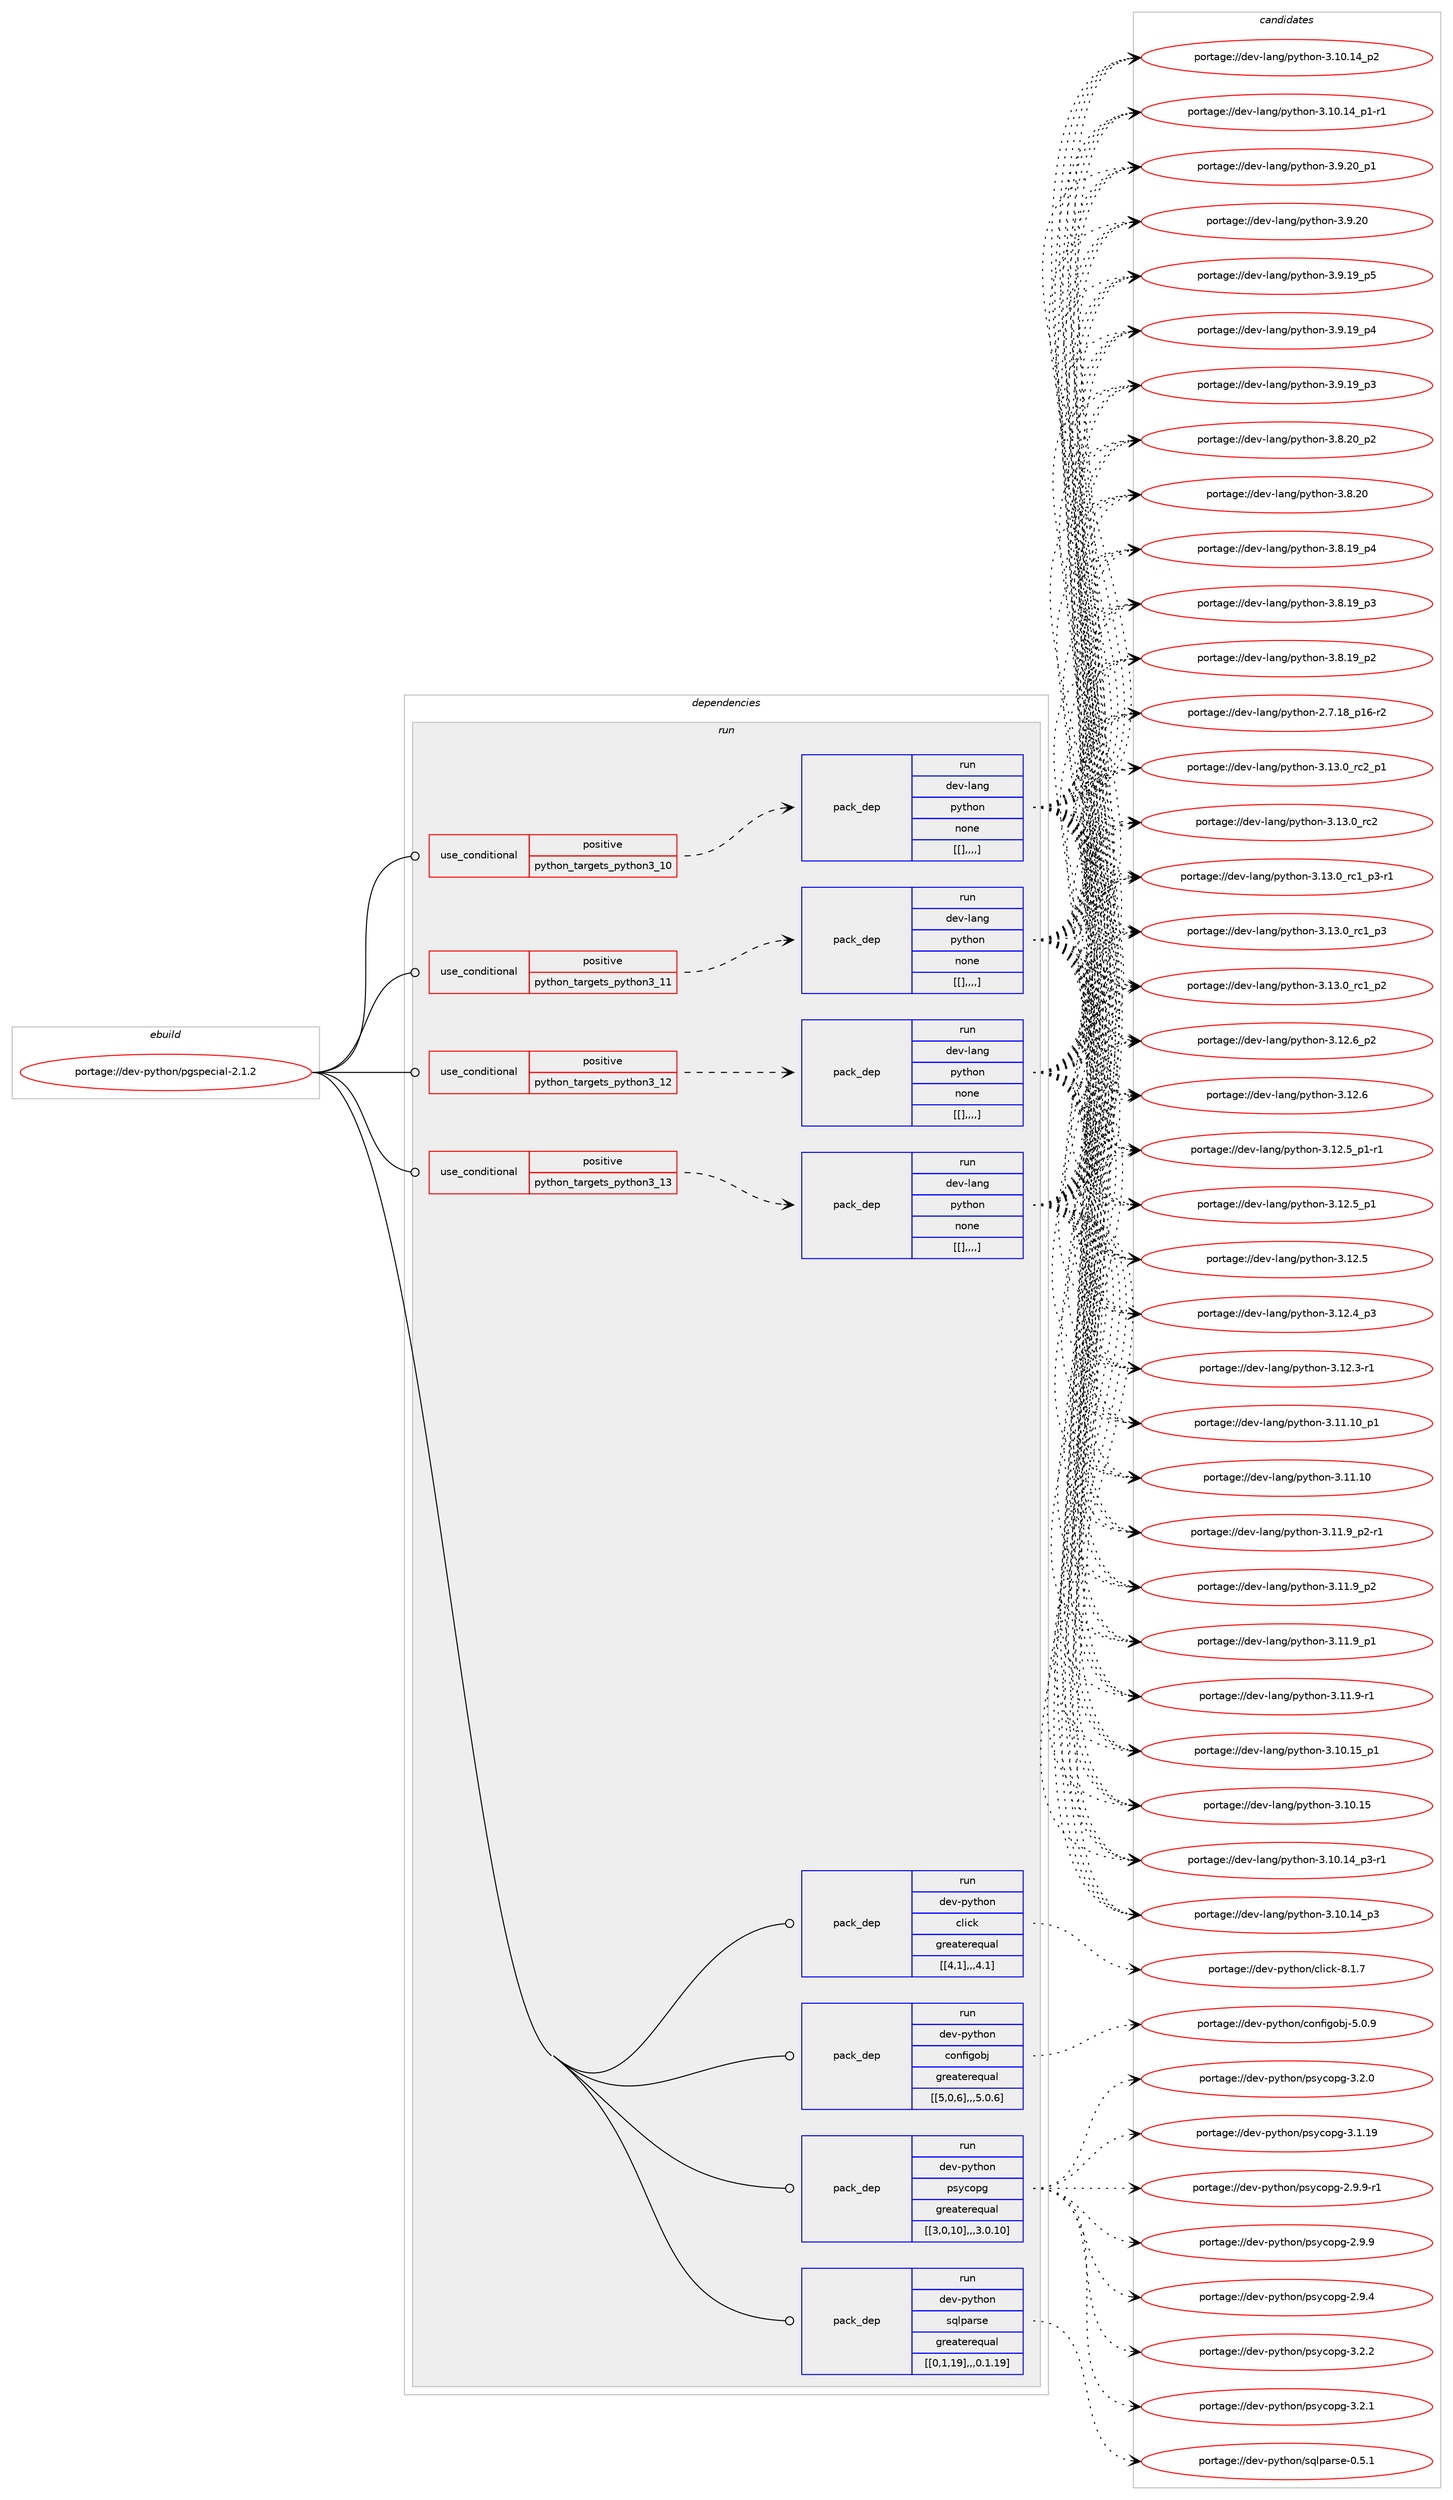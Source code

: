 digraph prolog {

# *************
# Graph options
# *************

newrank=true;
concentrate=true;
compound=true;
graph [rankdir=LR,fontname=Helvetica,fontsize=10,ranksep=1.5];#, ranksep=2.5, nodesep=0.2];
edge  [arrowhead=vee];
node  [fontname=Helvetica,fontsize=10];

# **********
# The ebuild
# **********

subgraph cluster_leftcol {
color=gray;
label=<<i>ebuild</i>>;
id [label="portage://dev-python/pgspecial-2.1.2", color=red, width=4, href="../dev-python/pgspecial-2.1.2.svg"];
}

# ****************
# The dependencies
# ****************

subgraph cluster_midcol {
color=gray;
label=<<i>dependencies</i>>;
subgraph cluster_compile {
fillcolor="#eeeeee";
style=filled;
label=<<i>compile</i>>;
}
subgraph cluster_compileandrun {
fillcolor="#eeeeee";
style=filled;
label=<<i>compile and run</i>>;
}
subgraph cluster_run {
fillcolor="#eeeeee";
style=filled;
label=<<i>run</i>>;
subgraph cond37166 {
dependency156225 [label=<<TABLE BORDER="0" CELLBORDER="1" CELLSPACING="0" CELLPADDING="4"><TR><TD ROWSPAN="3" CELLPADDING="10">use_conditional</TD></TR><TR><TD>positive</TD></TR><TR><TD>python_targets_python3_10</TD></TR></TABLE>>, shape=none, color=red];
subgraph pack117842 {
dependency156226 [label=<<TABLE BORDER="0" CELLBORDER="1" CELLSPACING="0" CELLPADDING="4" WIDTH="220"><TR><TD ROWSPAN="6" CELLPADDING="30">pack_dep</TD></TR><TR><TD WIDTH="110">run</TD></TR><TR><TD>dev-lang</TD></TR><TR><TD>python</TD></TR><TR><TD>none</TD></TR><TR><TD>[[],,,,]</TD></TR></TABLE>>, shape=none, color=blue];
}
dependency156225:e -> dependency156226:w [weight=20,style="dashed",arrowhead="vee"];
}
id:e -> dependency156225:w [weight=20,style="solid",arrowhead="odot"];
subgraph cond37167 {
dependency156227 [label=<<TABLE BORDER="0" CELLBORDER="1" CELLSPACING="0" CELLPADDING="4"><TR><TD ROWSPAN="3" CELLPADDING="10">use_conditional</TD></TR><TR><TD>positive</TD></TR><TR><TD>python_targets_python3_11</TD></TR></TABLE>>, shape=none, color=red];
subgraph pack117843 {
dependency156228 [label=<<TABLE BORDER="0" CELLBORDER="1" CELLSPACING="0" CELLPADDING="4" WIDTH="220"><TR><TD ROWSPAN="6" CELLPADDING="30">pack_dep</TD></TR><TR><TD WIDTH="110">run</TD></TR><TR><TD>dev-lang</TD></TR><TR><TD>python</TD></TR><TR><TD>none</TD></TR><TR><TD>[[],,,,]</TD></TR></TABLE>>, shape=none, color=blue];
}
dependency156227:e -> dependency156228:w [weight=20,style="dashed",arrowhead="vee"];
}
id:e -> dependency156227:w [weight=20,style="solid",arrowhead="odot"];
subgraph cond37168 {
dependency156229 [label=<<TABLE BORDER="0" CELLBORDER="1" CELLSPACING="0" CELLPADDING="4"><TR><TD ROWSPAN="3" CELLPADDING="10">use_conditional</TD></TR><TR><TD>positive</TD></TR><TR><TD>python_targets_python3_12</TD></TR></TABLE>>, shape=none, color=red];
subgraph pack117844 {
dependency156230 [label=<<TABLE BORDER="0" CELLBORDER="1" CELLSPACING="0" CELLPADDING="4" WIDTH="220"><TR><TD ROWSPAN="6" CELLPADDING="30">pack_dep</TD></TR><TR><TD WIDTH="110">run</TD></TR><TR><TD>dev-lang</TD></TR><TR><TD>python</TD></TR><TR><TD>none</TD></TR><TR><TD>[[],,,,]</TD></TR></TABLE>>, shape=none, color=blue];
}
dependency156229:e -> dependency156230:w [weight=20,style="dashed",arrowhead="vee"];
}
id:e -> dependency156229:w [weight=20,style="solid",arrowhead="odot"];
subgraph cond37169 {
dependency156231 [label=<<TABLE BORDER="0" CELLBORDER="1" CELLSPACING="0" CELLPADDING="4"><TR><TD ROWSPAN="3" CELLPADDING="10">use_conditional</TD></TR><TR><TD>positive</TD></TR><TR><TD>python_targets_python3_13</TD></TR></TABLE>>, shape=none, color=red];
subgraph pack117845 {
dependency156232 [label=<<TABLE BORDER="0" CELLBORDER="1" CELLSPACING="0" CELLPADDING="4" WIDTH="220"><TR><TD ROWSPAN="6" CELLPADDING="30">pack_dep</TD></TR><TR><TD WIDTH="110">run</TD></TR><TR><TD>dev-lang</TD></TR><TR><TD>python</TD></TR><TR><TD>none</TD></TR><TR><TD>[[],,,,]</TD></TR></TABLE>>, shape=none, color=blue];
}
dependency156231:e -> dependency156232:w [weight=20,style="dashed",arrowhead="vee"];
}
id:e -> dependency156231:w [weight=20,style="solid",arrowhead="odot"];
subgraph pack117846 {
dependency156233 [label=<<TABLE BORDER="0" CELLBORDER="1" CELLSPACING="0" CELLPADDING="4" WIDTH="220"><TR><TD ROWSPAN="6" CELLPADDING="30">pack_dep</TD></TR><TR><TD WIDTH="110">run</TD></TR><TR><TD>dev-python</TD></TR><TR><TD>click</TD></TR><TR><TD>greaterequal</TD></TR><TR><TD>[[4,1],,,4.1]</TD></TR></TABLE>>, shape=none, color=blue];
}
id:e -> dependency156233:w [weight=20,style="solid",arrowhead="odot"];
subgraph pack117847 {
dependency156234 [label=<<TABLE BORDER="0" CELLBORDER="1" CELLSPACING="0" CELLPADDING="4" WIDTH="220"><TR><TD ROWSPAN="6" CELLPADDING="30">pack_dep</TD></TR><TR><TD WIDTH="110">run</TD></TR><TR><TD>dev-python</TD></TR><TR><TD>configobj</TD></TR><TR><TD>greaterequal</TD></TR><TR><TD>[[5,0,6],,,5.0.6]</TD></TR></TABLE>>, shape=none, color=blue];
}
id:e -> dependency156234:w [weight=20,style="solid",arrowhead="odot"];
subgraph pack117848 {
dependency156235 [label=<<TABLE BORDER="0" CELLBORDER="1" CELLSPACING="0" CELLPADDING="4" WIDTH="220"><TR><TD ROWSPAN="6" CELLPADDING="30">pack_dep</TD></TR><TR><TD WIDTH="110">run</TD></TR><TR><TD>dev-python</TD></TR><TR><TD>psycopg</TD></TR><TR><TD>greaterequal</TD></TR><TR><TD>[[3,0,10],,,3.0.10]</TD></TR></TABLE>>, shape=none, color=blue];
}
id:e -> dependency156235:w [weight=20,style="solid",arrowhead="odot"];
subgraph pack117849 {
dependency156236 [label=<<TABLE BORDER="0" CELLBORDER="1" CELLSPACING="0" CELLPADDING="4" WIDTH="220"><TR><TD ROWSPAN="6" CELLPADDING="30">pack_dep</TD></TR><TR><TD WIDTH="110">run</TD></TR><TR><TD>dev-python</TD></TR><TR><TD>sqlparse</TD></TR><TR><TD>greaterequal</TD></TR><TR><TD>[[0,1,19],,,0.1.19]</TD></TR></TABLE>>, shape=none, color=blue];
}
id:e -> dependency156236:w [weight=20,style="solid",arrowhead="odot"];
}
}

# **************
# The candidates
# **************

subgraph cluster_choices {
rank=same;
color=gray;
label=<<i>candidates</i>>;

subgraph choice117842 {
color=black;
nodesep=1;
choice100101118451089711010347112121116104111110455146495146489511499509511249 [label="portage://dev-lang/python-3.13.0_rc2_p1", color=red, width=4,href="../dev-lang/python-3.13.0_rc2_p1.svg"];
choice10010111845108971101034711212111610411111045514649514648951149950 [label="portage://dev-lang/python-3.13.0_rc2", color=red, width=4,href="../dev-lang/python-3.13.0_rc2.svg"];
choice1001011184510897110103471121211161041111104551464951464895114994995112514511449 [label="portage://dev-lang/python-3.13.0_rc1_p3-r1", color=red, width=4,href="../dev-lang/python-3.13.0_rc1_p3-r1.svg"];
choice100101118451089711010347112121116104111110455146495146489511499499511251 [label="portage://dev-lang/python-3.13.0_rc1_p3", color=red, width=4,href="../dev-lang/python-3.13.0_rc1_p3.svg"];
choice100101118451089711010347112121116104111110455146495146489511499499511250 [label="portage://dev-lang/python-3.13.0_rc1_p2", color=red, width=4,href="../dev-lang/python-3.13.0_rc1_p2.svg"];
choice100101118451089711010347112121116104111110455146495046549511250 [label="portage://dev-lang/python-3.12.6_p2", color=red, width=4,href="../dev-lang/python-3.12.6_p2.svg"];
choice10010111845108971101034711212111610411111045514649504654 [label="portage://dev-lang/python-3.12.6", color=red, width=4,href="../dev-lang/python-3.12.6.svg"];
choice1001011184510897110103471121211161041111104551464950465395112494511449 [label="portage://dev-lang/python-3.12.5_p1-r1", color=red, width=4,href="../dev-lang/python-3.12.5_p1-r1.svg"];
choice100101118451089711010347112121116104111110455146495046539511249 [label="portage://dev-lang/python-3.12.5_p1", color=red, width=4,href="../dev-lang/python-3.12.5_p1.svg"];
choice10010111845108971101034711212111610411111045514649504653 [label="portage://dev-lang/python-3.12.5", color=red, width=4,href="../dev-lang/python-3.12.5.svg"];
choice100101118451089711010347112121116104111110455146495046529511251 [label="portage://dev-lang/python-3.12.4_p3", color=red, width=4,href="../dev-lang/python-3.12.4_p3.svg"];
choice100101118451089711010347112121116104111110455146495046514511449 [label="portage://dev-lang/python-3.12.3-r1", color=red, width=4,href="../dev-lang/python-3.12.3-r1.svg"];
choice10010111845108971101034711212111610411111045514649494649489511249 [label="portage://dev-lang/python-3.11.10_p1", color=red, width=4,href="../dev-lang/python-3.11.10_p1.svg"];
choice1001011184510897110103471121211161041111104551464949464948 [label="portage://dev-lang/python-3.11.10", color=red, width=4,href="../dev-lang/python-3.11.10.svg"];
choice1001011184510897110103471121211161041111104551464949465795112504511449 [label="portage://dev-lang/python-3.11.9_p2-r1", color=red, width=4,href="../dev-lang/python-3.11.9_p2-r1.svg"];
choice100101118451089711010347112121116104111110455146494946579511250 [label="portage://dev-lang/python-3.11.9_p2", color=red, width=4,href="../dev-lang/python-3.11.9_p2.svg"];
choice100101118451089711010347112121116104111110455146494946579511249 [label="portage://dev-lang/python-3.11.9_p1", color=red, width=4,href="../dev-lang/python-3.11.9_p1.svg"];
choice100101118451089711010347112121116104111110455146494946574511449 [label="portage://dev-lang/python-3.11.9-r1", color=red, width=4,href="../dev-lang/python-3.11.9-r1.svg"];
choice10010111845108971101034711212111610411111045514649484649539511249 [label="portage://dev-lang/python-3.10.15_p1", color=red, width=4,href="../dev-lang/python-3.10.15_p1.svg"];
choice1001011184510897110103471121211161041111104551464948464953 [label="portage://dev-lang/python-3.10.15", color=red, width=4,href="../dev-lang/python-3.10.15.svg"];
choice100101118451089711010347112121116104111110455146494846495295112514511449 [label="portage://dev-lang/python-3.10.14_p3-r1", color=red, width=4,href="../dev-lang/python-3.10.14_p3-r1.svg"];
choice10010111845108971101034711212111610411111045514649484649529511251 [label="portage://dev-lang/python-3.10.14_p3", color=red, width=4,href="../dev-lang/python-3.10.14_p3.svg"];
choice10010111845108971101034711212111610411111045514649484649529511250 [label="portage://dev-lang/python-3.10.14_p2", color=red, width=4,href="../dev-lang/python-3.10.14_p2.svg"];
choice100101118451089711010347112121116104111110455146494846495295112494511449 [label="portage://dev-lang/python-3.10.14_p1-r1", color=red, width=4,href="../dev-lang/python-3.10.14_p1-r1.svg"];
choice100101118451089711010347112121116104111110455146574650489511249 [label="portage://dev-lang/python-3.9.20_p1", color=red, width=4,href="../dev-lang/python-3.9.20_p1.svg"];
choice10010111845108971101034711212111610411111045514657465048 [label="portage://dev-lang/python-3.9.20", color=red, width=4,href="../dev-lang/python-3.9.20.svg"];
choice100101118451089711010347112121116104111110455146574649579511253 [label="portage://dev-lang/python-3.9.19_p5", color=red, width=4,href="../dev-lang/python-3.9.19_p5.svg"];
choice100101118451089711010347112121116104111110455146574649579511252 [label="portage://dev-lang/python-3.9.19_p4", color=red, width=4,href="../dev-lang/python-3.9.19_p4.svg"];
choice100101118451089711010347112121116104111110455146574649579511251 [label="portage://dev-lang/python-3.9.19_p3", color=red, width=4,href="../dev-lang/python-3.9.19_p3.svg"];
choice100101118451089711010347112121116104111110455146564650489511250 [label="portage://dev-lang/python-3.8.20_p2", color=red, width=4,href="../dev-lang/python-3.8.20_p2.svg"];
choice10010111845108971101034711212111610411111045514656465048 [label="portage://dev-lang/python-3.8.20", color=red, width=4,href="../dev-lang/python-3.8.20.svg"];
choice100101118451089711010347112121116104111110455146564649579511252 [label="portage://dev-lang/python-3.8.19_p4", color=red, width=4,href="../dev-lang/python-3.8.19_p4.svg"];
choice100101118451089711010347112121116104111110455146564649579511251 [label="portage://dev-lang/python-3.8.19_p3", color=red, width=4,href="../dev-lang/python-3.8.19_p3.svg"];
choice100101118451089711010347112121116104111110455146564649579511250 [label="portage://dev-lang/python-3.8.19_p2", color=red, width=4,href="../dev-lang/python-3.8.19_p2.svg"];
choice100101118451089711010347112121116104111110455046554649569511249544511450 [label="portage://dev-lang/python-2.7.18_p16-r2", color=red, width=4,href="../dev-lang/python-2.7.18_p16-r2.svg"];
dependency156226:e -> choice100101118451089711010347112121116104111110455146495146489511499509511249:w [style=dotted,weight="100"];
dependency156226:e -> choice10010111845108971101034711212111610411111045514649514648951149950:w [style=dotted,weight="100"];
dependency156226:e -> choice1001011184510897110103471121211161041111104551464951464895114994995112514511449:w [style=dotted,weight="100"];
dependency156226:e -> choice100101118451089711010347112121116104111110455146495146489511499499511251:w [style=dotted,weight="100"];
dependency156226:e -> choice100101118451089711010347112121116104111110455146495146489511499499511250:w [style=dotted,weight="100"];
dependency156226:e -> choice100101118451089711010347112121116104111110455146495046549511250:w [style=dotted,weight="100"];
dependency156226:e -> choice10010111845108971101034711212111610411111045514649504654:w [style=dotted,weight="100"];
dependency156226:e -> choice1001011184510897110103471121211161041111104551464950465395112494511449:w [style=dotted,weight="100"];
dependency156226:e -> choice100101118451089711010347112121116104111110455146495046539511249:w [style=dotted,weight="100"];
dependency156226:e -> choice10010111845108971101034711212111610411111045514649504653:w [style=dotted,weight="100"];
dependency156226:e -> choice100101118451089711010347112121116104111110455146495046529511251:w [style=dotted,weight="100"];
dependency156226:e -> choice100101118451089711010347112121116104111110455146495046514511449:w [style=dotted,weight="100"];
dependency156226:e -> choice10010111845108971101034711212111610411111045514649494649489511249:w [style=dotted,weight="100"];
dependency156226:e -> choice1001011184510897110103471121211161041111104551464949464948:w [style=dotted,weight="100"];
dependency156226:e -> choice1001011184510897110103471121211161041111104551464949465795112504511449:w [style=dotted,weight="100"];
dependency156226:e -> choice100101118451089711010347112121116104111110455146494946579511250:w [style=dotted,weight="100"];
dependency156226:e -> choice100101118451089711010347112121116104111110455146494946579511249:w [style=dotted,weight="100"];
dependency156226:e -> choice100101118451089711010347112121116104111110455146494946574511449:w [style=dotted,weight="100"];
dependency156226:e -> choice10010111845108971101034711212111610411111045514649484649539511249:w [style=dotted,weight="100"];
dependency156226:e -> choice1001011184510897110103471121211161041111104551464948464953:w [style=dotted,weight="100"];
dependency156226:e -> choice100101118451089711010347112121116104111110455146494846495295112514511449:w [style=dotted,weight="100"];
dependency156226:e -> choice10010111845108971101034711212111610411111045514649484649529511251:w [style=dotted,weight="100"];
dependency156226:e -> choice10010111845108971101034711212111610411111045514649484649529511250:w [style=dotted,weight="100"];
dependency156226:e -> choice100101118451089711010347112121116104111110455146494846495295112494511449:w [style=dotted,weight="100"];
dependency156226:e -> choice100101118451089711010347112121116104111110455146574650489511249:w [style=dotted,weight="100"];
dependency156226:e -> choice10010111845108971101034711212111610411111045514657465048:w [style=dotted,weight="100"];
dependency156226:e -> choice100101118451089711010347112121116104111110455146574649579511253:w [style=dotted,weight="100"];
dependency156226:e -> choice100101118451089711010347112121116104111110455146574649579511252:w [style=dotted,weight="100"];
dependency156226:e -> choice100101118451089711010347112121116104111110455146574649579511251:w [style=dotted,weight="100"];
dependency156226:e -> choice100101118451089711010347112121116104111110455146564650489511250:w [style=dotted,weight="100"];
dependency156226:e -> choice10010111845108971101034711212111610411111045514656465048:w [style=dotted,weight="100"];
dependency156226:e -> choice100101118451089711010347112121116104111110455146564649579511252:w [style=dotted,weight="100"];
dependency156226:e -> choice100101118451089711010347112121116104111110455146564649579511251:w [style=dotted,weight="100"];
dependency156226:e -> choice100101118451089711010347112121116104111110455146564649579511250:w [style=dotted,weight="100"];
dependency156226:e -> choice100101118451089711010347112121116104111110455046554649569511249544511450:w [style=dotted,weight="100"];
}
subgraph choice117843 {
color=black;
nodesep=1;
choice100101118451089711010347112121116104111110455146495146489511499509511249 [label="portage://dev-lang/python-3.13.0_rc2_p1", color=red, width=4,href="../dev-lang/python-3.13.0_rc2_p1.svg"];
choice10010111845108971101034711212111610411111045514649514648951149950 [label="portage://dev-lang/python-3.13.0_rc2", color=red, width=4,href="../dev-lang/python-3.13.0_rc2.svg"];
choice1001011184510897110103471121211161041111104551464951464895114994995112514511449 [label="portage://dev-lang/python-3.13.0_rc1_p3-r1", color=red, width=4,href="../dev-lang/python-3.13.0_rc1_p3-r1.svg"];
choice100101118451089711010347112121116104111110455146495146489511499499511251 [label="portage://dev-lang/python-3.13.0_rc1_p3", color=red, width=4,href="../dev-lang/python-3.13.0_rc1_p3.svg"];
choice100101118451089711010347112121116104111110455146495146489511499499511250 [label="portage://dev-lang/python-3.13.0_rc1_p2", color=red, width=4,href="../dev-lang/python-3.13.0_rc1_p2.svg"];
choice100101118451089711010347112121116104111110455146495046549511250 [label="portage://dev-lang/python-3.12.6_p2", color=red, width=4,href="../dev-lang/python-3.12.6_p2.svg"];
choice10010111845108971101034711212111610411111045514649504654 [label="portage://dev-lang/python-3.12.6", color=red, width=4,href="../dev-lang/python-3.12.6.svg"];
choice1001011184510897110103471121211161041111104551464950465395112494511449 [label="portage://dev-lang/python-3.12.5_p1-r1", color=red, width=4,href="../dev-lang/python-3.12.5_p1-r1.svg"];
choice100101118451089711010347112121116104111110455146495046539511249 [label="portage://dev-lang/python-3.12.5_p1", color=red, width=4,href="../dev-lang/python-3.12.5_p1.svg"];
choice10010111845108971101034711212111610411111045514649504653 [label="portage://dev-lang/python-3.12.5", color=red, width=4,href="../dev-lang/python-3.12.5.svg"];
choice100101118451089711010347112121116104111110455146495046529511251 [label="portage://dev-lang/python-3.12.4_p3", color=red, width=4,href="../dev-lang/python-3.12.4_p3.svg"];
choice100101118451089711010347112121116104111110455146495046514511449 [label="portage://dev-lang/python-3.12.3-r1", color=red, width=4,href="../dev-lang/python-3.12.3-r1.svg"];
choice10010111845108971101034711212111610411111045514649494649489511249 [label="portage://dev-lang/python-3.11.10_p1", color=red, width=4,href="../dev-lang/python-3.11.10_p1.svg"];
choice1001011184510897110103471121211161041111104551464949464948 [label="portage://dev-lang/python-3.11.10", color=red, width=4,href="../dev-lang/python-3.11.10.svg"];
choice1001011184510897110103471121211161041111104551464949465795112504511449 [label="portage://dev-lang/python-3.11.9_p2-r1", color=red, width=4,href="../dev-lang/python-3.11.9_p2-r1.svg"];
choice100101118451089711010347112121116104111110455146494946579511250 [label="portage://dev-lang/python-3.11.9_p2", color=red, width=4,href="../dev-lang/python-3.11.9_p2.svg"];
choice100101118451089711010347112121116104111110455146494946579511249 [label="portage://dev-lang/python-3.11.9_p1", color=red, width=4,href="../dev-lang/python-3.11.9_p1.svg"];
choice100101118451089711010347112121116104111110455146494946574511449 [label="portage://dev-lang/python-3.11.9-r1", color=red, width=4,href="../dev-lang/python-3.11.9-r1.svg"];
choice10010111845108971101034711212111610411111045514649484649539511249 [label="portage://dev-lang/python-3.10.15_p1", color=red, width=4,href="../dev-lang/python-3.10.15_p1.svg"];
choice1001011184510897110103471121211161041111104551464948464953 [label="portage://dev-lang/python-3.10.15", color=red, width=4,href="../dev-lang/python-3.10.15.svg"];
choice100101118451089711010347112121116104111110455146494846495295112514511449 [label="portage://dev-lang/python-3.10.14_p3-r1", color=red, width=4,href="../dev-lang/python-3.10.14_p3-r1.svg"];
choice10010111845108971101034711212111610411111045514649484649529511251 [label="portage://dev-lang/python-3.10.14_p3", color=red, width=4,href="../dev-lang/python-3.10.14_p3.svg"];
choice10010111845108971101034711212111610411111045514649484649529511250 [label="portage://dev-lang/python-3.10.14_p2", color=red, width=4,href="../dev-lang/python-3.10.14_p2.svg"];
choice100101118451089711010347112121116104111110455146494846495295112494511449 [label="portage://dev-lang/python-3.10.14_p1-r1", color=red, width=4,href="../dev-lang/python-3.10.14_p1-r1.svg"];
choice100101118451089711010347112121116104111110455146574650489511249 [label="portage://dev-lang/python-3.9.20_p1", color=red, width=4,href="../dev-lang/python-3.9.20_p1.svg"];
choice10010111845108971101034711212111610411111045514657465048 [label="portage://dev-lang/python-3.9.20", color=red, width=4,href="../dev-lang/python-3.9.20.svg"];
choice100101118451089711010347112121116104111110455146574649579511253 [label="portage://dev-lang/python-3.9.19_p5", color=red, width=4,href="../dev-lang/python-3.9.19_p5.svg"];
choice100101118451089711010347112121116104111110455146574649579511252 [label="portage://dev-lang/python-3.9.19_p4", color=red, width=4,href="../dev-lang/python-3.9.19_p4.svg"];
choice100101118451089711010347112121116104111110455146574649579511251 [label="portage://dev-lang/python-3.9.19_p3", color=red, width=4,href="../dev-lang/python-3.9.19_p3.svg"];
choice100101118451089711010347112121116104111110455146564650489511250 [label="portage://dev-lang/python-3.8.20_p2", color=red, width=4,href="../dev-lang/python-3.8.20_p2.svg"];
choice10010111845108971101034711212111610411111045514656465048 [label="portage://dev-lang/python-3.8.20", color=red, width=4,href="../dev-lang/python-3.8.20.svg"];
choice100101118451089711010347112121116104111110455146564649579511252 [label="portage://dev-lang/python-3.8.19_p4", color=red, width=4,href="../dev-lang/python-3.8.19_p4.svg"];
choice100101118451089711010347112121116104111110455146564649579511251 [label="portage://dev-lang/python-3.8.19_p3", color=red, width=4,href="../dev-lang/python-3.8.19_p3.svg"];
choice100101118451089711010347112121116104111110455146564649579511250 [label="portage://dev-lang/python-3.8.19_p2", color=red, width=4,href="../dev-lang/python-3.8.19_p2.svg"];
choice100101118451089711010347112121116104111110455046554649569511249544511450 [label="portage://dev-lang/python-2.7.18_p16-r2", color=red, width=4,href="../dev-lang/python-2.7.18_p16-r2.svg"];
dependency156228:e -> choice100101118451089711010347112121116104111110455146495146489511499509511249:w [style=dotted,weight="100"];
dependency156228:e -> choice10010111845108971101034711212111610411111045514649514648951149950:w [style=dotted,weight="100"];
dependency156228:e -> choice1001011184510897110103471121211161041111104551464951464895114994995112514511449:w [style=dotted,weight="100"];
dependency156228:e -> choice100101118451089711010347112121116104111110455146495146489511499499511251:w [style=dotted,weight="100"];
dependency156228:e -> choice100101118451089711010347112121116104111110455146495146489511499499511250:w [style=dotted,weight="100"];
dependency156228:e -> choice100101118451089711010347112121116104111110455146495046549511250:w [style=dotted,weight="100"];
dependency156228:e -> choice10010111845108971101034711212111610411111045514649504654:w [style=dotted,weight="100"];
dependency156228:e -> choice1001011184510897110103471121211161041111104551464950465395112494511449:w [style=dotted,weight="100"];
dependency156228:e -> choice100101118451089711010347112121116104111110455146495046539511249:w [style=dotted,weight="100"];
dependency156228:e -> choice10010111845108971101034711212111610411111045514649504653:w [style=dotted,weight="100"];
dependency156228:e -> choice100101118451089711010347112121116104111110455146495046529511251:w [style=dotted,weight="100"];
dependency156228:e -> choice100101118451089711010347112121116104111110455146495046514511449:w [style=dotted,weight="100"];
dependency156228:e -> choice10010111845108971101034711212111610411111045514649494649489511249:w [style=dotted,weight="100"];
dependency156228:e -> choice1001011184510897110103471121211161041111104551464949464948:w [style=dotted,weight="100"];
dependency156228:e -> choice1001011184510897110103471121211161041111104551464949465795112504511449:w [style=dotted,weight="100"];
dependency156228:e -> choice100101118451089711010347112121116104111110455146494946579511250:w [style=dotted,weight="100"];
dependency156228:e -> choice100101118451089711010347112121116104111110455146494946579511249:w [style=dotted,weight="100"];
dependency156228:e -> choice100101118451089711010347112121116104111110455146494946574511449:w [style=dotted,weight="100"];
dependency156228:e -> choice10010111845108971101034711212111610411111045514649484649539511249:w [style=dotted,weight="100"];
dependency156228:e -> choice1001011184510897110103471121211161041111104551464948464953:w [style=dotted,weight="100"];
dependency156228:e -> choice100101118451089711010347112121116104111110455146494846495295112514511449:w [style=dotted,weight="100"];
dependency156228:e -> choice10010111845108971101034711212111610411111045514649484649529511251:w [style=dotted,weight="100"];
dependency156228:e -> choice10010111845108971101034711212111610411111045514649484649529511250:w [style=dotted,weight="100"];
dependency156228:e -> choice100101118451089711010347112121116104111110455146494846495295112494511449:w [style=dotted,weight="100"];
dependency156228:e -> choice100101118451089711010347112121116104111110455146574650489511249:w [style=dotted,weight="100"];
dependency156228:e -> choice10010111845108971101034711212111610411111045514657465048:w [style=dotted,weight="100"];
dependency156228:e -> choice100101118451089711010347112121116104111110455146574649579511253:w [style=dotted,weight="100"];
dependency156228:e -> choice100101118451089711010347112121116104111110455146574649579511252:w [style=dotted,weight="100"];
dependency156228:e -> choice100101118451089711010347112121116104111110455146574649579511251:w [style=dotted,weight="100"];
dependency156228:e -> choice100101118451089711010347112121116104111110455146564650489511250:w [style=dotted,weight="100"];
dependency156228:e -> choice10010111845108971101034711212111610411111045514656465048:w [style=dotted,weight="100"];
dependency156228:e -> choice100101118451089711010347112121116104111110455146564649579511252:w [style=dotted,weight="100"];
dependency156228:e -> choice100101118451089711010347112121116104111110455146564649579511251:w [style=dotted,weight="100"];
dependency156228:e -> choice100101118451089711010347112121116104111110455146564649579511250:w [style=dotted,weight="100"];
dependency156228:e -> choice100101118451089711010347112121116104111110455046554649569511249544511450:w [style=dotted,weight="100"];
}
subgraph choice117844 {
color=black;
nodesep=1;
choice100101118451089711010347112121116104111110455146495146489511499509511249 [label="portage://dev-lang/python-3.13.0_rc2_p1", color=red, width=4,href="../dev-lang/python-3.13.0_rc2_p1.svg"];
choice10010111845108971101034711212111610411111045514649514648951149950 [label="portage://dev-lang/python-3.13.0_rc2", color=red, width=4,href="../dev-lang/python-3.13.0_rc2.svg"];
choice1001011184510897110103471121211161041111104551464951464895114994995112514511449 [label="portage://dev-lang/python-3.13.0_rc1_p3-r1", color=red, width=4,href="../dev-lang/python-3.13.0_rc1_p3-r1.svg"];
choice100101118451089711010347112121116104111110455146495146489511499499511251 [label="portage://dev-lang/python-3.13.0_rc1_p3", color=red, width=4,href="../dev-lang/python-3.13.0_rc1_p3.svg"];
choice100101118451089711010347112121116104111110455146495146489511499499511250 [label="portage://dev-lang/python-3.13.0_rc1_p2", color=red, width=4,href="../dev-lang/python-3.13.0_rc1_p2.svg"];
choice100101118451089711010347112121116104111110455146495046549511250 [label="portage://dev-lang/python-3.12.6_p2", color=red, width=4,href="../dev-lang/python-3.12.6_p2.svg"];
choice10010111845108971101034711212111610411111045514649504654 [label="portage://dev-lang/python-3.12.6", color=red, width=4,href="../dev-lang/python-3.12.6.svg"];
choice1001011184510897110103471121211161041111104551464950465395112494511449 [label="portage://dev-lang/python-3.12.5_p1-r1", color=red, width=4,href="../dev-lang/python-3.12.5_p1-r1.svg"];
choice100101118451089711010347112121116104111110455146495046539511249 [label="portage://dev-lang/python-3.12.5_p1", color=red, width=4,href="../dev-lang/python-3.12.5_p1.svg"];
choice10010111845108971101034711212111610411111045514649504653 [label="portage://dev-lang/python-3.12.5", color=red, width=4,href="../dev-lang/python-3.12.5.svg"];
choice100101118451089711010347112121116104111110455146495046529511251 [label="portage://dev-lang/python-3.12.4_p3", color=red, width=4,href="../dev-lang/python-3.12.4_p3.svg"];
choice100101118451089711010347112121116104111110455146495046514511449 [label="portage://dev-lang/python-3.12.3-r1", color=red, width=4,href="../dev-lang/python-3.12.3-r1.svg"];
choice10010111845108971101034711212111610411111045514649494649489511249 [label="portage://dev-lang/python-3.11.10_p1", color=red, width=4,href="../dev-lang/python-3.11.10_p1.svg"];
choice1001011184510897110103471121211161041111104551464949464948 [label="portage://dev-lang/python-3.11.10", color=red, width=4,href="../dev-lang/python-3.11.10.svg"];
choice1001011184510897110103471121211161041111104551464949465795112504511449 [label="portage://dev-lang/python-3.11.9_p2-r1", color=red, width=4,href="../dev-lang/python-3.11.9_p2-r1.svg"];
choice100101118451089711010347112121116104111110455146494946579511250 [label="portage://dev-lang/python-3.11.9_p2", color=red, width=4,href="../dev-lang/python-3.11.9_p2.svg"];
choice100101118451089711010347112121116104111110455146494946579511249 [label="portage://dev-lang/python-3.11.9_p1", color=red, width=4,href="../dev-lang/python-3.11.9_p1.svg"];
choice100101118451089711010347112121116104111110455146494946574511449 [label="portage://dev-lang/python-3.11.9-r1", color=red, width=4,href="../dev-lang/python-3.11.9-r1.svg"];
choice10010111845108971101034711212111610411111045514649484649539511249 [label="portage://dev-lang/python-3.10.15_p1", color=red, width=4,href="../dev-lang/python-3.10.15_p1.svg"];
choice1001011184510897110103471121211161041111104551464948464953 [label="portage://dev-lang/python-3.10.15", color=red, width=4,href="../dev-lang/python-3.10.15.svg"];
choice100101118451089711010347112121116104111110455146494846495295112514511449 [label="portage://dev-lang/python-3.10.14_p3-r1", color=red, width=4,href="../dev-lang/python-3.10.14_p3-r1.svg"];
choice10010111845108971101034711212111610411111045514649484649529511251 [label="portage://dev-lang/python-3.10.14_p3", color=red, width=4,href="../dev-lang/python-3.10.14_p3.svg"];
choice10010111845108971101034711212111610411111045514649484649529511250 [label="portage://dev-lang/python-3.10.14_p2", color=red, width=4,href="../dev-lang/python-3.10.14_p2.svg"];
choice100101118451089711010347112121116104111110455146494846495295112494511449 [label="portage://dev-lang/python-3.10.14_p1-r1", color=red, width=4,href="../dev-lang/python-3.10.14_p1-r1.svg"];
choice100101118451089711010347112121116104111110455146574650489511249 [label="portage://dev-lang/python-3.9.20_p1", color=red, width=4,href="../dev-lang/python-3.9.20_p1.svg"];
choice10010111845108971101034711212111610411111045514657465048 [label="portage://dev-lang/python-3.9.20", color=red, width=4,href="../dev-lang/python-3.9.20.svg"];
choice100101118451089711010347112121116104111110455146574649579511253 [label="portage://dev-lang/python-3.9.19_p5", color=red, width=4,href="../dev-lang/python-3.9.19_p5.svg"];
choice100101118451089711010347112121116104111110455146574649579511252 [label="portage://dev-lang/python-3.9.19_p4", color=red, width=4,href="../dev-lang/python-3.9.19_p4.svg"];
choice100101118451089711010347112121116104111110455146574649579511251 [label="portage://dev-lang/python-3.9.19_p3", color=red, width=4,href="../dev-lang/python-3.9.19_p3.svg"];
choice100101118451089711010347112121116104111110455146564650489511250 [label="portage://dev-lang/python-3.8.20_p2", color=red, width=4,href="../dev-lang/python-3.8.20_p2.svg"];
choice10010111845108971101034711212111610411111045514656465048 [label="portage://dev-lang/python-3.8.20", color=red, width=4,href="../dev-lang/python-3.8.20.svg"];
choice100101118451089711010347112121116104111110455146564649579511252 [label="portage://dev-lang/python-3.8.19_p4", color=red, width=4,href="../dev-lang/python-3.8.19_p4.svg"];
choice100101118451089711010347112121116104111110455146564649579511251 [label="portage://dev-lang/python-3.8.19_p3", color=red, width=4,href="../dev-lang/python-3.8.19_p3.svg"];
choice100101118451089711010347112121116104111110455146564649579511250 [label="portage://dev-lang/python-3.8.19_p2", color=red, width=4,href="../dev-lang/python-3.8.19_p2.svg"];
choice100101118451089711010347112121116104111110455046554649569511249544511450 [label="portage://dev-lang/python-2.7.18_p16-r2", color=red, width=4,href="../dev-lang/python-2.7.18_p16-r2.svg"];
dependency156230:e -> choice100101118451089711010347112121116104111110455146495146489511499509511249:w [style=dotted,weight="100"];
dependency156230:e -> choice10010111845108971101034711212111610411111045514649514648951149950:w [style=dotted,weight="100"];
dependency156230:e -> choice1001011184510897110103471121211161041111104551464951464895114994995112514511449:w [style=dotted,weight="100"];
dependency156230:e -> choice100101118451089711010347112121116104111110455146495146489511499499511251:w [style=dotted,weight="100"];
dependency156230:e -> choice100101118451089711010347112121116104111110455146495146489511499499511250:w [style=dotted,weight="100"];
dependency156230:e -> choice100101118451089711010347112121116104111110455146495046549511250:w [style=dotted,weight="100"];
dependency156230:e -> choice10010111845108971101034711212111610411111045514649504654:w [style=dotted,weight="100"];
dependency156230:e -> choice1001011184510897110103471121211161041111104551464950465395112494511449:w [style=dotted,weight="100"];
dependency156230:e -> choice100101118451089711010347112121116104111110455146495046539511249:w [style=dotted,weight="100"];
dependency156230:e -> choice10010111845108971101034711212111610411111045514649504653:w [style=dotted,weight="100"];
dependency156230:e -> choice100101118451089711010347112121116104111110455146495046529511251:w [style=dotted,weight="100"];
dependency156230:e -> choice100101118451089711010347112121116104111110455146495046514511449:w [style=dotted,weight="100"];
dependency156230:e -> choice10010111845108971101034711212111610411111045514649494649489511249:w [style=dotted,weight="100"];
dependency156230:e -> choice1001011184510897110103471121211161041111104551464949464948:w [style=dotted,weight="100"];
dependency156230:e -> choice1001011184510897110103471121211161041111104551464949465795112504511449:w [style=dotted,weight="100"];
dependency156230:e -> choice100101118451089711010347112121116104111110455146494946579511250:w [style=dotted,weight="100"];
dependency156230:e -> choice100101118451089711010347112121116104111110455146494946579511249:w [style=dotted,weight="100"];
dependency156230:e -> choice100101118451089711010347112121116104111110455146494946574511449:w [style=dotted,weight="100"];
dependency156230:e -> choice10010111845108971101034711212111610411111045514649484649539511249:w [style=dotted,weight="100"];
dependency156230:e -> choice1001011184510897110103471121211161041111104551464948464953:w [style=dotted,weight="100"];
dependency156230:e -> choice100101118451089711010347112121116104111110455146494846495295112514511449:w [style=dotted,weight="100"];
dependency156230:e -> choice10010111845108971101034711212111610411111045514649484649529511251:w [style=dotted,weight="100"];
dependency156230:e -> choice10010111845108971101034711212111610411111045514649484649529511250:w [style=dotted,weight="100"];
dependency156230:e -> choice100101118451089711010347112121116104111110455146494846495295112494511449:w [style=dotted,weight="100"];
dependency156230:e -> choice100101118451089711010347112121116104111110455146574650489511249:w [style=dotted,weight="100"];
dependency156230:e -> choice10010111845108971101034711212111610411111045514657465048:w [style=dotted,weight="100"];
dependency156230:e -> choice100101118451089711010347112121116104111110455146574649579511253:w [style=dotted,weight="100"];
dependency156230:e -> choice100101118451089711010347112121116104111110455146574649579511252:w [style=dotted,weight="100"];
dependency156230:e -> choice100101118451089711010347112121116104111110455146574649579511251:w [style=dotted,weight="100"];
dependency156230:e -> choice100101118451089711010347112121116104111110455146564650489511250:w [style=dotted,weight="100"];
dependency156230:e -> choice10010111845108971101034711212111610411111045514656465048:w [style=dotted,weight="100"];
dependency156230:e -> choice100101118451089711010347112121116104111110455146564649579511252:w [style=dotted,weight="100"];
dependency156230:e -> choice100101118451089711010347112121116104111110455146564649579511251:w [style=dotted,weight="100"];
dependency156230:e -> choice100101118451089711010347112121116104111110455146564649579511250:w [style=dotted,weight="100"];
dependency156230:e -> choice100101118451089711010347112121116104111110455046554649569511249544511450:w [style=dotted,weight="100"];
}
subgraph choice117845 {
color=black;
nodesep=1;
choice100101118451089711010347112121116104111110455146495146489511499509511249 [label="portage://dev-lang/python-3.13.0_rc2_p1", color=red, width=4,href="../dev-lang/python-3.13.0_rc2_p1.svg"];
choice10010111845108971101034711212111610411111045514649514648951149950 [label="portage://dev-lang/python-3.13.0_rc2", color=red, width=4,href="../dev-lang/python-3.13.0_rc2.svg"];
choice1001011184510897110103471121211161041111104551464951464895114994995112514511449 [label="portage://dev-lang/python-3.13.0_rc1_p3-r1", color=red, width=4,href="../dev-lang/python-3.13.0_rc1_p3-r1.svg"];
choice100101118451089711010347112121116104111110455146495146489511499499511251 [label="portage://dev-lang/python-3.13.0_rc1_p3", color=red, width=4,href="../dev-lang/python-3.13.0_rc1_p3.svg"];
choice100101118451089711010347112121116104111110455146495146489511499499511250 [label="portage://dev-lang/python-3.13.0_rc1_p2", color=red, width=4,href="../dev-lang/python-3.13.0_rc1_p2.svg"];
choice100101118451089711010347112121116104111110455146495046549511250 [label="portage://dev-lang/python-3.12.6_p2", color=red, width=4,href="../dev-lang/python-3.12.6_p2.svg"];
choice10010111845108971101034711212111610411111045514649504654 [label="portage://dev-lang/python-3.12.6", color=red, width=4,href="../dev-lang/python-3.12.6.svg"];
choice1001011184510897110103471121211161041111104551464950465395112494511449 [label="portage://dev-lang/python-3.12.5_p1-r1", color=red, width=4,href="../dev-lang/python-3.12.5_p1-r1.svg"];
choice100101118451089711010347112121116104111110455146495046539511249 [label="portage://dev-lang/python-3.12.5_p1", color=red, width=4,href="../dev-lang/python-3.12.5_p1.svg"];
choice10010111845108971101034711212111610411111045514649504653 [label="portage://dev-lang/python-3.12.5", color=red, width=4,href="../dev-lang/python-3.12.5.svg"];
choice100101118451089711010347112121116104111110455146495046529511251 [label="portage://dev-lang/python-3.12.4_p3", color=red, width=4,href="../dev-lang/python-3.12.4_p3.svg"];
choice100101118451089711010347112121116104111110455146495046514511449 [label="portage://dev-lang/python-3.12.3-r1", color=red, width=4,href="../dev-lang/python-3.12.3-r1.svg"];
choice10010111845108971101034711212111610411111045514649494649489511249 [label="portage://dev-lang/python-3.11.10_p1", color=red, width=4,href="../dev-lang/python-3.11.10_p1.svg"];
choice1001011184510897110103471121211161041111104551464949464948 [label="portage://dev-lang/python-3.11.10", color=red, width=4,href="../dev-lang/python-3.11.10.svg"];
choice1001011184510897110103471121211161041111104551464949465795112504511449 [label="portage://dev-lang/python-3.11.9_p2-r1", color=red, width=4,href="../dev-lang/python-3.11.9_p2-r1.svg"];
choice100101118451089711010347112121116104111110455146494946579511250 [label="portage://dev-lang/python-3.11.9_p2", color=red, width=4,href="../dev-lang/python-3.11.9_p2.svg"];
choice100101118451089711010347112121116104111110455146494946579511249 [label="portage://dev-lang/python-3.11.9_p1", color=red, width=4,href="../dev-lang/python-3.11.9_p1.svg"];
choice100101118451089711010347112121116104111110455146494946574511449 [label="portage://dev-lang/python-3.11.9-r1", color=red, width=4,href="../dev-lang/python-3.11.9-r1.svg"];
choice10010111845108971101034711212111610411111045514649484649539511249 [label="portage://dev-lang/python-3.10.15_p1", color=red, width=4,href="../dev-lang/python-3.10.15_p1.svg"];
choice1001011184510897110103471121211161041111104551464948464953 [label="portage://dev-lang/python-3.10.15", color=red, width=4,href="../dev-lang/python-3.10.15.svg"];
choice100101118451089711010347112121116104111110455146494846495295112514511449 [label="portage://dev-lang/python-3.10.14_p3-r1", color=red, width=4,href="../dev-lang/python-3.10.14_p3-r1.svg"];
choice10010111845108971101034711212111610411111045514649484649529511251 [label="portage://dev-lang/python-3.10.14_p3", color=red, width=4,href="../dev-lang/python-3.10.14_p3.svg"];
choice10010111845108971101034711212111610411111045514649484649529511250 [label="portage://dev-lang/python-3.10.14_p2", color=red, width=4,href="../dev-lang/python-3.10.14_p2.svg"];
choice100101118451089711010347112121116104111110455146494846495295112494511449 [label="portage://dev-lang/python-3.10.14_p1-r1", color=red, width=4,href="../dev-lang/python-3.10.14_p1-r1.svg"];
choice100101118451089711010347112121116104111110455146574650489511249 [label="portage://dev-lang/python-3.9.20_p1", color=red, width=4,href="../dev-lang/python-3.9.20_p1.svg"];
choice10010111845108971101034711212111610411111045514657465048 [label="portage://dev-lang/python-3.9.20", color=red, width=4,href="../dev-lang/python-3.9.20.svg"];
choice100101118451089711010347112121116104111110455146574649579511253 [label="portage://dev-lang/python-3.9.19_p5", color=red, width=4,href="../dev-lang/python-3.9.19_p5.svg"];
choice100101118451089711010347112121116104111110455146574649579511252 [label="portage://dev-lang/python-3.9.19_p4", color=red, width=4,href="../dev-lang/python-3.9.19_p4.svg"];
choice100101118451089711010347112121116104111110455146574649579511251 [label="portage://dev-lang/python-3.9.19_p3", color=red, width=4,href="../dev-lang/python-3.9.19_p3.svg"];
choice100101118451089711010347112121116104111110455146564650489511250 [label="portage://dev-lang/python-3.8.20_p2", color=red, width=4,href="../dev-lang/python-3.8.20_p2.svg"];
choice10010111845108971101034711212111610411111045514656465048 [label="portage://dev-lang/python-3.8.20", color=red, width=4,href="../dev-lang/python-3.8.20.svg"];
choice100101118451089711010347112121116104111110455146564649579511252 [label="portage://dev-lang/python-3.8.19_p4", color=red, width=4,href="../dev-lang/python-3.8.19_p4.svg"];
choice100101118451089711010347112121116104111110455146564649579511251 [label="portage://dev-lang/python-3.8.19_p3", color=red, width=4,href="../dev-lang/python-3.8.19_p3.svg"];
choice100101118451089711010347112121116104111110455146564649579511250 [label="portage://dev-lang/python-3.8.19_p2", color=red, width=4,href="../dev-lang/python-3.8.19_p2.svg"];
choice100101118451089711010347112121116104111110455046554649569511249544511450 [label="portage://dev-lang/python-2.7.18_p16-r2", color=red, width=4,href="../dev-lang/python-2.7.18_p16-r2.svg"];
dependency156232:e -> choice100101118451089711010347112121116104111110455146495146489511499509511249:w [style=dotted,weight="100"];
dependency156232:e -> choice10010111845108971101034711212111610411111045514649514648951149950:w [style=dotted,weight="100"];
dependency156232:e -> choice1001011184510897110103471121211161041111104551464951464895114994995112514511449:w [style=dotted,weight="100"];
dependency156232:e -> choice100101118451089711010347112121116104111110455146495146489511499499511251:w [style=dotted,weight="100"];
dependency156232:e -> choice100101118451089711010347112121116104111110455146495146489511499499511250:w [style=dotted,weight="100"];
dependency156232:e -> choice100101118451089711010347112121116104111110455146495046549511250:w [style=dotted,weight="100"];
dependency156232:e -> choice10010111845108971101034711212111610411111045514649504654:w [style=dotted,weight="100"];
dependency156232:e -> choice1001011184510897110103471121211161041111104551464950465395112494511449:w [style=dotted,weight="100"];
dependency156232:e -> choice100101118451089711010347112121116104111110455146495046539511249:w [style=dotted,weight="100"];
dependency156232:e -> choice10010111845108971101034711212111610411111045514649504653:w [style=dotted,weight="100"];
dependency156232:e -> choice100101118451089711010347112121116104111110455146495046529511251:w [style=dotted,weight="100"];
dependency156232:e -> choice100101118451089711010347112121116104111110455146495046514511449:w [style=dotted,weight="100"];
dependency156232:e -> choice10010111845108971101034711212111610411111045514649494649489511249:w [style=dotted,weight="100"];
dependency156232:e -> choice1001011184510897110103471121211161041111104551464949464948:w [style=dotted,weight="100"];
dependency156232:e -> choice1001011184510897110103471121211161041111104551464949465795112504511449:w [style=dotted,weight="100"];
dependency156232:e -> choice100101118451089711010347112121116104111110455146494946579511250:w [style=dotted,weight="100"];
dependency156232:e -> choice100101118451089711010347112121116104111110455146494946579511249:w [style=dotted,weight="100"];
dependency156232:e -> choice100101118451089711010347112121116104111110455146494946574511449:w [style=dotted,weight="100"];
dependency156232:e -> choice10010111845108971101034711212111610411111045514649484649539511249:w [style=dotted,weight="100"];
dependency156232:e -> choice1001011184510897110103471121211161041111104551464948464953:w [style=dotted,weight="100"];
dependency156232:e -> choice100101118451089711010347112121116104111110455146494846495295112514511449:w [style=dotted,weight="100"];
dependency156232:e -> choice10010111845108971101034711212111610411111045514649484649529511251:w [style=dotted,weight="100"];
dependency156232:e -> choice10010111845108971101034711212111610411111045514649484649529511250:w [style=dotted,weight="100"];
dependency156232:e -> choice100101118451089711010347112121116104111110455146494846495295112494511449:w [style=dotted,weight="100"];
dependency156232:e -> choice100101118451089711010347112121116104111110455146574650489511249:w [style=dotted,weight="100"];
dependency156232:e -> choice10010111845108971101034711212111610411111045514657465048:w [style=dotted,weight="100"];
dependency156232:e -> choice100101118451089711010347112121116104111110455146574649579511253:w [style=dotted,weight="100"];
dependency156232:e -> choice100101118451089711010347112121116104111110455146574649579511252:w [style=dotted,weight="100"];
dependency156232:e -> choice100101118451089711010347112121116104111110455146574649579511251:w [style=dotted,weight="100"];
dependency156232:e -> choice100101118451089711010347112121116104111110455146564650489511250:w [style=dotted,weight="100"];
dependency156232:e -> choice10010111845108971101034711212111610411111045514656465048:w [style=dotted,weight="100"];
dependency156232:e -> choice100101118451089711010347112121116104111110455146564649579511252:w [style=dotted,weight="100"];
dependency156232:e -> choice100101118451089711010347112121116104111110455146564649579511251:w [style=dotted,weight="100"];
dependency156232:e -> choice100101118451089711010347112121116104111110455146564649579511250:w [style=dotted,weight="100"];
dependency156232:e -> choice100101118451089711010347112121116104111110455046554649569511249544511450:w [style=dotted,weight="100"];
}
subgraph choice117846 {
color=black;
nodesep=1;
choice10010111845112121116104111110479910810599107455646494655 [label="portage://dev-python/click-8.1.7", color=red, width=4,href="../dev-python/click-8.1.7.svg"];
dependency156233:e -> choice10010111845112121116104111110479910810599107455646494655:w [style=dotted,weight="100"];
}
subgraph choice117847 {
color=black;
nodesep=1;
choice10010111845112121116104111110479911111010210510311198106455346484657 [label="portage://dev-python/configobj-5.0.9", color=red, width=4,href="../dev-python/configobj-5.0.9.svg"];
dependency156234:e -> choice10010111845112121116104111110479911111010210510311198106455346484657:w [style=dotted,weight="100"];
}
subgraph choice117848 {
color=black;
nodesep=1;
choice100101118451121211161041111104711211512199111112103455146504650 [label="portage://dev-python/psycopg-3.2.2", color=red, width=4,href="../dev-python/psycopg-3.2.2.svg"];
choice100101118451121211161041111104711211512199111112103455146504649 [label="portage://dev-python/psycopg-3.2.1", color=red, width=4,href="../dev-python/psycopg-3.2.1.svg"];
choice100101118451121211161041111104711211512199111112103455146504648 [label="portage://dev-python/psycopg-3.2.0", color=red, width=4,href="../dev-python/psycopg-3.2.0.svg"];
choice10010111845112121116104111110471121151219911111210345514649464957 [label="portage://dev-python/psycopg-3.1.19", color=red, width=4,href="../dev-python/psycopg-3.1.19.svg"];
choice1001011184511212111610411111047112115121991111121034550465746574511449 [label="portage://dev-python/psycopg-2.9.9-r1", color=red, width=4,href="../dev-python/psycopg-2.9.9-r1.svg"];
choice100101118451121211161041111104711211512199111112103455046574657 [label="portage://dev-python/psycopg-2.9.9", color=red, width=4,href="../dev-python/psycopg-2.9.9.svg"];
choice100101118451121211161041111104711211512199111112103455046574652 [label="portage://dev-python/psycopg-2.9.4", color=red, width=4,href="../dev-python/psycopg-2.9.4.svg"];
dependency156235:e -> choice100101118451121211161041111104711211512199111112103455146504650:w [style=dotted,weight="100"];
dependency156235:e -> choice100101118451121211161041111104711211512199111112103455146504649:w [style=dotted,weight="100"];
dependency156235:e -> choice100101118451121211161041111104711211512199111112103455146504648:w [style=dotted,weight="100"];
dependency156235:e -> choice10010111845112121116104111110471121151219911111210345514649464957:w [style=dotted,weight="100"];
dependency156235:e -> choice1001011184511212111610411111047112115121991111121034550465746574511449:w [style=dotted,weight="100"];
dependency156235:e -> choice100101118451121211161041111104711211512199111112103455046574657:w [style=dotted,weight="100"];
dependency156235:e -> choice100101118451121211161041111104711211512199111112103455046574652:w [style=dotted,weight="100"];
}
subgraph choice117849 {
color=black;
nodesep=1;
choice100101118451121211161041111104711511310811297114115101454846534649 [label="portage://dev-python/sqlparse-0.5.1", color=red, width=4,href="../dev-python/sqlparse-0.5.1.svg"];
dependency156236:e -> choice100101118451121211161041111104711511310811297114115101454846534649:w [style=dotted,weight="100"];
}
}

}
